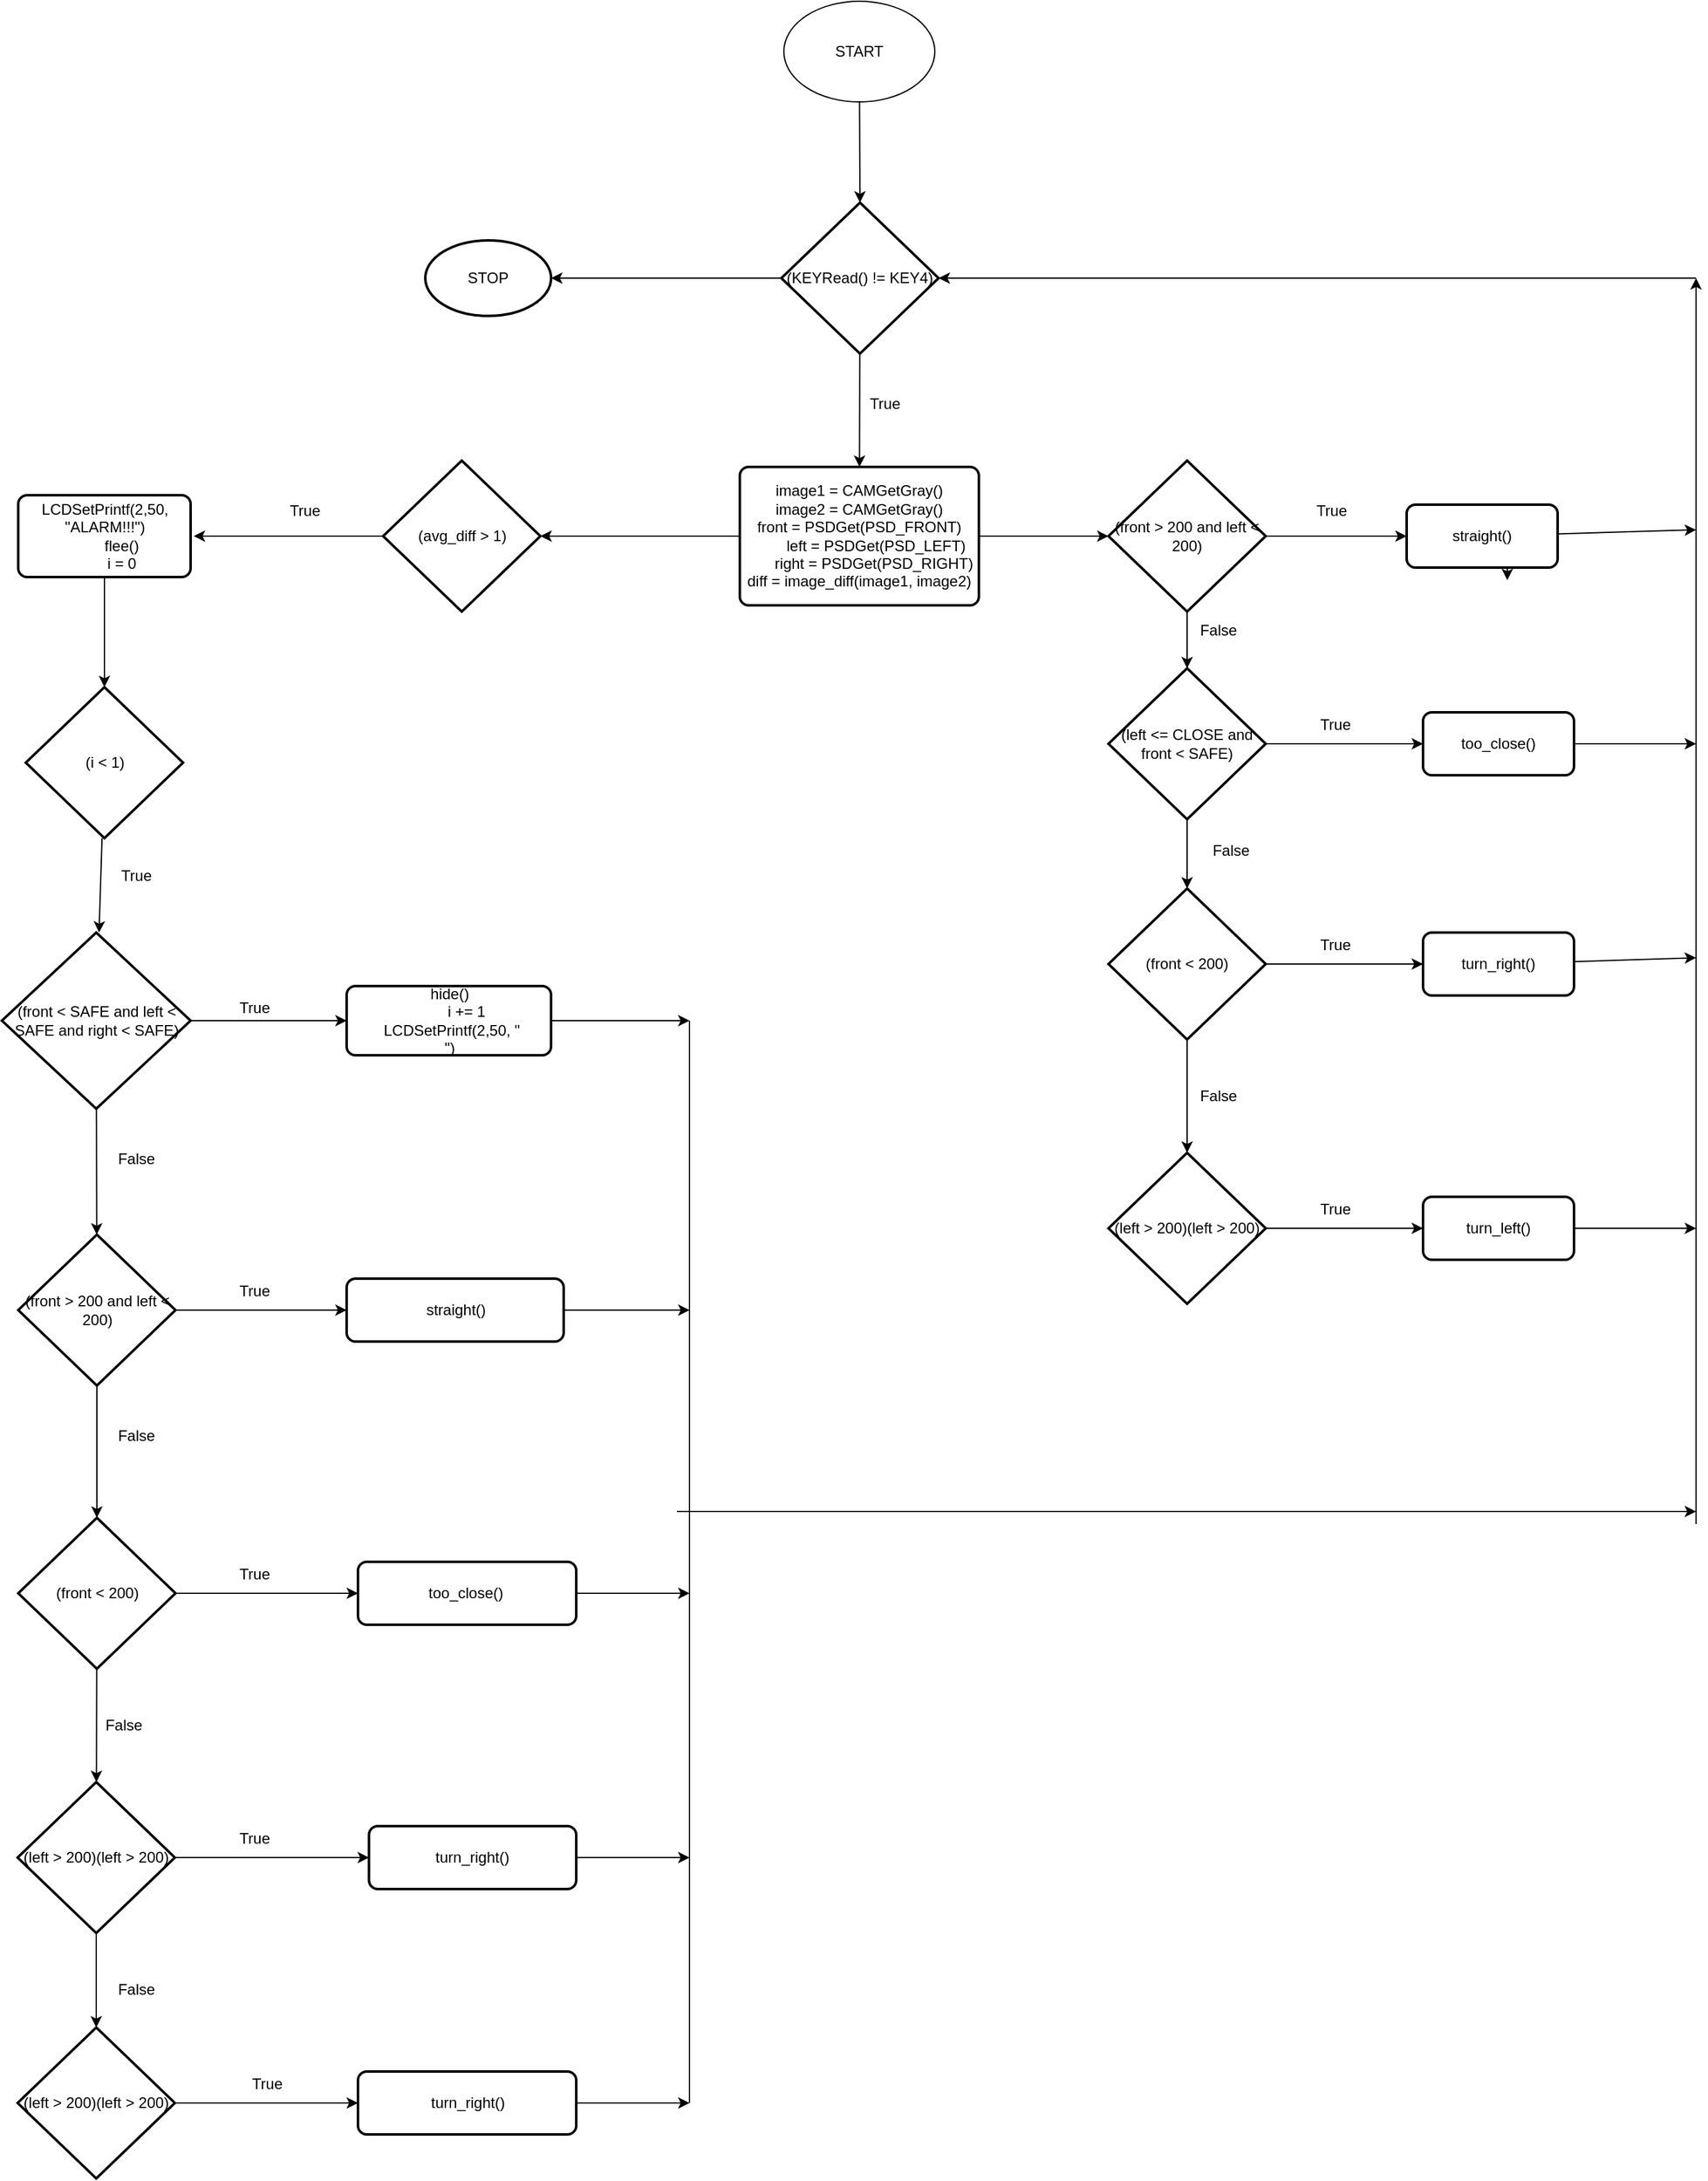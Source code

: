 <mxfile version="14.8.5" type="github">
  <diagram id="AphcirZf_QemjSdpuRP8" name="Page-1">
    <mxGraphModel dx="2035" dy="802" grid="1" gridSize="10" guides="1" tooltips="1" connect="1" arrows="1" fold="1" page="1" pageScale="1" pageWidth="850" pageHeight="1100" math="0" shadow="0">
      <root>
        <mxCell id="0" />
        <mxCell id="1" parent="0" />
        <mxCell id="vRhPXgoY7pmHpYk2gZzG-1" value="START" style="ellipse;whiteSpace=wrap;html=1;" vertex="1" parent="1">
          <mxGeometry x="675" y="40" width="120" height="80" as="geometry" />
        </mxCell>
        <mxCell id="vRhPXgoY7pmHpYk2gZzG-3" value="(KEYRead() != KEY4)" style="strokeWidth=2;html=1;shape=mxgraph.flowchart.decision;whiteSpace=wrap;" vertex="1" parent="1">
          <mxGeometry x="673" y="200" width="125" height="120" as="geometry" />
        </mxCell>
        <mxCell id="vRhPXgoY7pmHpYk2gZzG-4" value="image1 = CAMGetGray()&lt;br&gt;image2 = CAMGetGray()&lt;br&gt;&lt;div&gt;front = PSDGet(PSD_FRONT)&lt;/div&gt;&lt;div&gt;&amp;nbsp; &amp;nbsp; &amp;nbsp; &amp;nbsp; left = PSDGet(PSD_LEFT)&lt;/div&gt;&lt;div&gt;&amp;nbsp; &amp;nbsp; &amp;nbsp; &amp;nbsp; right = PSDGet(PSD_RIGHT)&lt;span&gt;&amp;nbsp; diff = image_diff(image1, image2)&lt;/span&gt;&lt;/div&gt;" style="rounded=1;whiteSpace=wrap;html=1;absoluteArcSize=1;arcSize=14;strokeWidth=2;" vertex="1" parent="1">
          <mxGeometry x="640" y="410" width="190" height="110" as="geometry" />
        </mxCell>
        <mxCell id="vRhPXgoY7pmHpYk2gZzG-5" value="(front &amp;gt; 200 and left &amp;lt; 200)" style="strokeWidth=2;html=1;shape=mxgraph.flowchart.decision;whiteSpace=wrap;" vertex="1" parent="1">
          <mxGeometry x="933" y="405" width="125" height="120" as="geometry" />
        </mxCell>
        <mxCell id="Ql76fKnsAN5M_UNCYhbk-2" style="edgeStyle=orthogonalEdgeStyle;rounded=0;orthogonalLoop=1;jettySize=auto;html=1;exitX=0.5;exitY=1;exitDx=0;exitDy=0;" edge="1" parent="1" source="vRhPXgoY7pmHpYk2gZzG-8">
          <mxGeometry relative="1" as="geometry">
            <mxPoint x="1250" y="500" as="targetPoint" />
          </mxGeometry>
        </mxCell>
        <mxCell id="vRhPXgoY7pmHpYk2gZzG-8" value="straight()" style="rounded=1;whiteSpace=wrap;html=1;absoluteArcSize=1;arcSize=14;strokeWidth=2;" vertex="1" parent="1">
          <mxGeometry x="1170" y="440" width="120" height="50" as="geometry" />
        </mxCell>
        <mxCell id="vRhPXgoY7pmHpYk2gZzG-9" value="(left &amp;lt;= CLOSE and front &amp;lt; SAFE)" style="strokeWidth=2;html=1;shape=mxgraph.flowchart.decision;whiteSpace=wrap;" vertex="1" parent="1">
          <mxGeometry x="933" y="570" width="125" height="120" as="geometry" />
        </mxCell>
        <mxCell id="vRhPXgoY7pmHpYk2gZzG-10" value="(front &amp;lt; 200)" style="strokeWidth=2;html=1;shape=mxgraph.flowchart.decision;whiteSpace=wrap;" vertex="1" parent="1">
          <mxGeometry x="933" y="745" width="125" height="120" as="geometry" />
        </mxCell>
        <mxCell id="vRhPXgoY7pmHpYk2gZzG-11" value="(left &amp;gt; 200)(left &amp;gt; 200)" style="strokeWidth=2;html=1;shape=mxgraph.flowchart.decision;whiteSpace=wrap;" vertex="1" parent="1">
          <mxGeometry x="933" y="955" width="125" height="120" as="geometry" />
        </mxCell>
        <mxCell id="vRhPXgoY7pmHpYk2gZzG-12" value="too_close()" style="rounded=1;whiteSpace=wrap;html=1;absoluteArcSize=1;arcSize=14;strokeWidth=2;" vertex="1" parent="1">
          <mxGeometry x="1183" y="605" width="120" height="50" as="geometry" />
        </mxCell>
        <mxCell id="vRhPXgoY7pmHpYk2gZzG-13" value="turn_right()" style="rounded=1;whiteSpace=wrap;html=1;absoluteArcSize=1;arcSize=14;strokeWidth=2;" vertex="1" parent="1">
          <mxGeometry x="1183" y="780" width="120" height="50" as="geometry" />
        </mxCell>
        <mxCell id="vRhPXgoY7pmHpYk2gZzG-14" value="turn_left()" style="rounded=1;whiteSpace=wrap;html=1;absoluteArcSize=1;arcSize=14;strokeWidth=2;" vertex="1" parent="1">
          <mxGeometry x="1183" y="990" width="120" height="50" as="geometry" />
        </mxCell>
        <mxCell id="vRhPXgoY7pmHpYk2gZzG-15" value="" style="endArrow=classic;html=1;entryX=0.5;entryY=0;entryDx=0;entryDy=0;entryPerimeter=0;" edge="1" parent="1" source="vRhPXgoY7pmHpYk2gZzG-1" target="vRhPXgoY7pmHpYk2gZzG-3">
          <mxGeometry width="50" height="50" relative="1" as="geometry">
            <mxPoint x="735" y="170" as="sourcePoint" />
            <mxPoint x="735" y="190.711" as="targetPoint" />
          </mxGeometry>
        </mxCell>
        <mxCell id="vRhPXgoY7pmHpYk2gZzG-17" value="" style="endArrow=classic;html=1;" edge="1" parent="1" source="vRhPXgoY7pmHpYk2gZzG-3" target="vRhPXgoY7pmHpYk2gZzG-4">
          <mxGeometry width="50" height="50" relative="1" as="geometry">
            <mxPoint x="735.5" y="370" as="sourcePoint" />
            <mxPoint x="735.5" y="390.711" as="targetPoint" />
          </mxGeometry>
        </mxCell>
        <mxCell id="vRhPXgoY7pmHpYk2gZzG-18" value="" style="endArrow=classic;html=1;exitX=1;exitY=0.5;exitDx=0;exitDy=0;" edge="1" parent="1" source="vRhPXgoY7pmHpYk2gZzG-4" target="vRhPXgoY7pmHpYk2gZzG-5">
          <mxGeometry width="50" height="50" relative="1" as="geometry">
            <mxPoint x="1004.329" y="310" as="sourcePoint" />
            <mxPoint x="1190" y="270" as="targetPoint" />
          </mxGeometry>
        </mxCell>
        <mxCell id="vRhPXgoY7pmHpYk2gZzG-20" value="" style="endArrow=classic;html=1;entryX=0;entryY=0.5;entryDx=0;entryDy=0;" edge="1" parent="1" source="vRhPXgoY7pmHpYk2gZzG-5" target="vRhPXgoY7pmHpYk2gZzG-8">
          <mxGeometry width="50" height="50" relative="1" as="geometry">
            <mxPoint x="1058" y="495" as="sourcePoint" />
            <mxPoint x="1183" y="448" as="targetPoint" />
          </mxGeometry>
        </mxCell>
        <mxCell id="vRhPXgoY7pmHpYk2gZzG-21" value="" style="endArrow=classic;html=1;" edge="1" parent="1" source="vRhPXgoY7pmHpYk2gZzG-9">
          <mxGeometry width="50" height="50" relative="1" as="geometry">
            <mxPoint x="1070.5" y="680" as="sourcePoint" />
            <mxPoint x="1183" y="630" as="targetPoint" />
          </mxGeometry>
        </mxCell>
        <mxCell id="vRhPXgoY7pmHpYk2gZzG-22" value="" style="endArrow=classic;html=1;" edge="1" parent="1" source="vRhPXgoY7pmHpYk2gZzG-5" target="vRhPXgoY7pmHpYk2gZzG-9">
          <mxGeometry width="50" height="50" relative="1" as="geometry">
            <mxPoint x="995.5" y="555" as="sourcePoint" />
            <mxPoint x="995.5" y="575.711" as="targetPoint" />
          </mxGeometry>
        </mxCell>
        <mxCell id="vRhPXgoY7pmHpYk2gZzG-24" value="" style="endArrow=classic;html=1;" edge="1" parent="1" source="vRhPXgoY7pmHpYk2gZzG-9" target="vRhPXgoY7pmHpYk2gZzG-10">
          <mxGeometry width="50" height="50" relative="1" as="geometry">
            <mxPoint x="993" y="750" as="sourcePoint" />
            <mxPoint x="1043" y="700" as="targetPoint" />
          </mxGeometry>
        </mxCell>
        <mxCell id="vRhPXgoY7pmHpYk2gZzG-25" value="" style="endArrow=classic;html=1;" edge="1" parent="1" source="vRhPXgoY7pmHpYk2gZzG-10" target="vRhPXgoY7pmHpYk2gZzG-13">
          <mxGeometry width="50" height="50" relative="1" as="geometry">
            <mxPoint x="1058" y="855" as="sourcePoint" />
            <mxPoint x="1128.711" y="805" as="targetPoint" />
          </mxGeometry>
        </mxCell>
        <mxCell id="vRhPXgoY7pmHpYk2gZzG-26" value="" style="endArrow=classic;html=1;" edge="1" parent="1" source="vRhPXgoY7pmHpYk2gZzG-10" target="vRhPXgoY7pmHpYk2gZzG-11">
          <mxGeometry width="50" height="50" relative="1" as="geometry">
            <mxPoint x="993" y="940" as="sourcePoint" />
            <mxPoint x="1043" y="890" as="targetPoint" />
          </mxGeometry>
        </mxCell>
        <mxCell id="vRhPXgoY7pmHpYk2gZzG-27" value="" style="endArrow=classic;html=1;entryX=0;entryY=0.5;entryDx=0;entryDy=0;" edge="1" parent="1" source="vRhPXgoY7pmHpYk2gZzG-11" target="vRhPXgoY7pmHpYk2gZzG-14">
          <mxGeometry width="50" height="50" relative="1" as="geometry">
            <mxPoint x="1103" y="1010" as="sourcePoint" />
            <mxPoint x="1153" y="960" as="targetPoint" />
          </mxGeometry>
        </mxCell>
        <mxCell id="vRhPXgoY7pmHpYk2gZzG-28" value="" style="endArrow=classic;html=1;" edge="1" parent="1" source="vRhPXgoY7pmHpYk2gZzG-14">
          <mxGeometry width="50" height="50" relative="1" as="geometry">
            <mxPoint x="1303" y="1065" as="sourcePoint" />
            <mxPoint x="1400" y="1015" as="targetPoint" />
          </mxGeometry>
        </mxCell>
        <mxCell id="vRhPXgoY7pmHpYk2gZzG-29" value="" style="endArrow=classic;html=1;" edge="1" parent="1" source="vRhPXgoY7pmHpYk2gZzG-13">
          <mxGeometry width="50" height="50" relative="1" as="geometry">
            <mxPoint x="1303" y="855" as="sourcePoint" />
            <mxPoint x="1400" y="800" as="targetPoint" />
          </mxGeometry>
        </mxCell>
        <mxCell id="vRhPXgoY7pmHpYk2gZzG-30" value="" style="endArrow=classic;html=1;" edge="1" parent="1" source="vRhPXgoY7pmHpYk2gZzG-12">
          <mxGeometry width="50" height="50" relative="1" as="geometry">
            <mxPoint x="1303" y="680" as="sourcePoint" />
            <mxPoint x="1400" y="630" as="targetPoint" />
          </mxGeometry>
        </mxCell>
        <mxCell id="vRhPXgoY7pmHpYk2gZzG-31" value="" style="endArrow=classic;html=1;" edge="1" parent="1" source="vRhPXgoY7pmHpYk2gZzG-8">
          <mxGeometry width="50" height="50" relative="1" as="geometry">
            <mxPoint x="1303" y="510" as="sourcePoint" />
            <mxPoint x="1400" y="460" as="targetPoint" />
          </mxGeometry>
        </mxCell>
        <mxCell id="vRhPXgoY7pmHpYk2gZzG-32" value="" style="endArrow=classic;html=1;" edge="1" parent="1">
          <mxGeometry width="50" height="50" relative="1" as="geometry">
            <mxPoint x="1400" y="1250" as="sourcePoint" />
            <mxPoint x="1400" y="260" as="targetPoint" />
          </mxGeometry>
        </mxCell>
        <mxCell id="vRhPXgoY7pmHpYk2gZzG-33" value="" style="endArrow=classic;html=1;entryX=1;entryY=0.5;entryDx=0;entryDy=0;entryPerimeter=0;" edge="1" parent="1" target="vRhPXgoY7pmHpYk2gZzG-3">
          <mxGeometry width="50" height="50" relative="1" as="geometry">
            <mxPoint x="1400" y="260" as="sourcePoint" />
            <mxPoint x="1060" y="200" as="targetPoint" />
          </mxGeometry>
        </mxCell>
        <mxCell id="vRhPXgoY7pmHpYk2gZzG-34" value="" style="endArrow=classic;html=1;" edge="1" parent="1" source="vRhPXgoY7pmHpYk2gZzG-3" target="vRhPXgoY7pmHpYk2gZzG-35">
          <mxGeometry width="50" height="50" relative="1" as="geometry">
            <mxPoint x="600" y="280" as="sourcePoint" />
            <mxPoint x="500" y="260" as="targetPoint" />
          </mxGeometry>
        </mxCell>
        <mxCell id="vRhPXgoY7pmHpYk2gZzG-35" value="STOP" style="strokeWidth=2;html=1;shape=mxgraph.flowchart.start_1;whiteSpace=wrap;" vertex="1" parent="1">
          <mxGeometry x="390" y="230" width="100" height="60" as="geometry" />
        </mxCell>
        <mxCell id="vRhPXgoY7pmHpYk2gZzG-36" value="True" style="text;html=1;align=center;verticalAlign=middle;resizable=0;points=[];autosize=1;strokeColor=none;" vertex="1" parent="1">
          <mxGeometry x="735" y="350" width="40" height="20" as="geometry" />
        </mxCell>
        <mxCell id="vRhPXgoY7pmHpYk2gZzG-37" value="True" style="text;html=1;align=center;verticalAlign=middle;resizable=0;points=[];autosize=1;strokeColor=none;" vertex="1" parent="1">
          <mxGeometry x="1090" y="435" width="40" height="20" as="geometry" />
        </mxCell>
        <mxCell id="vRhPXgoY7pmHpYk2gZzG-38" value="True" style="text;html=1;align=center;verticalAlign=middle;resizable=0;points=[];autosize=1;strokeColor=none;" vertex="1" parent="1">
          <mxGeometry x="1093" y="605" width="40" height="20" as="geometry" />
        </mxCell>
        <mxCell id="vRhPXgoY7pmHpYk2gZzG-39" value="True" style="text;html=1;align=center;verticalAlign=middle;resizable=0;points=[];autosize=1;strokeColor=none;" vertex="1" parent="1">
          <mxGeometry x="1093" y="780" width="40" height="20" as="geometry" />
        </mxCell>
        <mxCell id="vRhPXgoY7pmHpYk2gZzG-40" value="True" style="text;html=1;align=center;verticalAlign=middle;resizable=0;points=[];autosize=1;strokeColor=none;" vertex="1" parent="1">
          <mxGeometry x="1093" y="990" width="40" height="20" as="geometry" />
        </mxCell>
        <mxCell id="vRhPXgoY7pmHpYk2gZzG-42" value="(avg_diff &amp;gt; 1)" style="strokeWidth=2;html=1;shape=mxgraph.flowchart.decision;whiteSpace=wrap;" vertex="1" parent="1">
          <mxGeometry x="356.5" y="405" width="125" height="120" as="geometry" />
        </mxCell>
        <mxCell id="vRhPXgoY7pmHpYk2gZzG-43" value="&lt;div&gt;LCDSetPrintf(2,50, &quot;ALARM!!!&quot;)&lt;/div&gt;&lt;div&gt;&amp;nbsp; &amp;nbsp; &amp;nbsp; &amp;nbsp; &lt;span&gt;	&lt;/span&gt;flee()&lt;/div&gt;&lt;div&gt;&amp;nbsp; &amp;nbsp; &amp;nbsp; &amp;nbsp; &lt;span&gt;	&lt;/span&gt;i = 0&lt;/div&gt;" style="rounded=1;whiteSpace=wrap;html=1;absoluteArcSize=1;arcSize=14;strokeWidth=2;" vertex="1" parent="1">
          <mxGeometry x="66.5" y="432.5" width="137" height="65" as="geometry" />
        </mxCell>
        <mxCell id="vRhPXgoY7pmHpYk2gZzG-44" value="(i &amp;lt; 1)" style="strokeWidth=2;html=1;shape=mxgraph.flowchart.decision;whiteSpace=wrap;" vertex="1" parent="1">
          <mxGeometry x="72.5" y="585" width="125" height="120" as="geometry" />
        </mxCell>
        <mxCell id="vRhPXgoY7pmHpYk2gZzG-45" value="(front &amp;lt; SAFE and left &amp;lt; SAFE and right &amp;lt; SAFE)" style="strokeWidth=2;html=1;shape=mxgraph.flowchart.decision;whiteSpace=wrap;" vertex="1" parent="1">
          <mxGeometry x="53.5" y="780" width="150" height="140" as="geometry" />
        </mxCell>
        <mxCell id="vRhPXgoY7pmHpYk2gZzG-46" value="&lt;div&gt;hide()&lt;/div&gt;&lt;div&gt;&amp;nbsp; &amp;nbsp; &amp;nbsp; &amp;nbsp; &lt;span&gt;			&lt;/span&gt;i += 1&lt;/div&gt;&lt;div&gt;&amp;nbsp; &amp;nbsp; &amp;nbsp; &amp;nbsp; &lt;span&gt;			&lt;/span&gt;LCDSetPrintf(2,50, &quot;&amp;nbsp; &amp;nbsp; &amp;nbsp; &amp;nbsp; &quot;)&lt;/div&gt;" style="rounded=1;whiteSpace=wrap;html=1;absoluteArcSize=1;arcSize=14;strokeWidth=2;" vertex="1" parent="1">
          <mxGeometry x="327.5" y="822.5" width="162.5" height="55" as="geometry" />
        </mxCell>
        <mxCell id="vRhPXgoY7pmHpYk2gZzG-47" value="(front &amp;gt; 200 and left &amp;lt; 200)" style="strokeWidth=2;html=1;shape=mxgraph.flowchart.decision;whiteSpace=wrap;" vertex="1" parent="1">
          <mxGeometry x="66.5" y="1020" width="125" height="120" as="geometry" />
        </mxCell>
        <mxCell id="vRhPXgoY7pmHpYk2gZzG-48" value="(front &amp;lt; 200)" style="strokeWidth=2;html=1;shape=mxgraph.flowchart.decision;whiteSpace=wrap;" vertex="1" parent="1">
          <mxGeometry x="66.5" y="1245" width="125" height="120" as="geometry" />
        </mxCell>
        <mxCell id="vRhPXgoY7pmHpYk2gZzG-49" value="(left &amp;gt; 200)(left &amp;gt; 200)" style="strokeWidth=2;html=1;shape=mxgraph.flowchart.decision;whiteSpace=wrap;" vertex="1" parent="1">
          <mxGeometry x="66" y="1455" width="125" height="120" as="geometry" />
        </mxCell>
        <mxCell id="vRhPXgoY7pmHpYk2gZzG-50" value="straight()" style="rounded=1;whiteSpace=wrap;html=1;absoluteArcSize=1;arcSize=14;strokeWidth=2;" vertex="1" parent="1">
          <mxGeometry x="327.5" y="1055" width="172.5" height="50" as="geometry" />
        </mxCell>
        <mxCell id="vRhPXgoY7pmHpYk2gZzG-51" value="too_close()&amp;nbsp;" style="rounded=1;whiteSpace=wrap;html=1;absoluteArcSize=1;arcSize=14;strokeWidth=2;" vertex="1" parent="1">
          <mxGeometry x="336.5" y="1280" width="173.5" height="50" as="geometry" />
        </mxCell>
        <mxCell id="vRhPXgoY7pmHpYk2gZzG-52" value="turn_right()" style="rounded=1;whiteSpace=wrap;html=1;absoluteArcSize=1;arcSize=14;strokeWidth=2;" vertex="1" parent="1">
          <mxGeometry x="345.25" y="1490" width="164.75" height="50" as="geometry" />
        </mxCell>
        <mxCell id="vRhPXgoY7pmHpYk2gZzG-53" value="" style="endArrow=classic;html=1;entryX=0;entryY=0.5;entryDx=0;entryDy=0;" edge="1" parent="1" source="vRhPXgoY7pmHpYk2gZzG-45" target="vRhPXgoY7pmHpYk2gZzG-46">
          <mxGeometry width="50" height="50" relative="1" as="geometry">
            <mxPoint x="199" y="960" as="sourcePoint" />
            <mxPoint x="324" y="913" as="targetPoint" />
          </mxGeometry>
        </mxCell>
        <mxCell id="vRhPXgoY7pmHpYk2gZzG-55" value="" style="endArrow=classic;html=1;" edge="1" parent="1" source="vRhPXgoY7pmHpYk2gZzG-45" target="vRhPXgoY7pmHpYk2gZzG-47">
          <mxGeometry width="50" height="50" relative="1" as="geometry">
            <mxPoint x="136.5" y="1020" as="sourcePoint" />
            <mxPoint x="136.5" y="1040.711" as="targetPoint" />
          </mxGeometry>
        </mxCell>
        <mxCell id="vRhPXgoY7pmHpYk2gZzG-56" value="" style="endArrow=classic;html=1;" edge="1" parent="1" source="vRhPXgoY7pmHpYk2gZzG-47" target="vRhPXgoY7pmHpYk2gZzG-48">
          <mxGeometry width="50" height="50" relative="1" as="geometry">
            <mxPoint x="134" y="1215" as="sourcePoint" />
            <mxPoint x="184" y="1165" as="targetPoint" />
          </mxGeometry>
        </mxCell>
        <mxCell id="vRhPXgoY7pmHpYk2gZzG-57" value="" style="endArrow=classic;html=1;" edge="1" parent="1" source="vRhPXgoY7pmHpYk2gZzG-48" target="vRhPXgoY7pmHpYk2gZzG-51">
          <mxGeometry width="50" height="50" relative="1" as="geometry">
            <mxPoint x="199" y="1320" as="sourcePoint" />
            <mxPoint x="269.711" y="1270" as="targetPoint" />
          </mxGeometry>
        </mxCell>
        <mxCell id="vRhPXgoY7pmHpYk2gZzG-58" value="" style="endArrow=classic;html=1;" edge="1" parent="1" source="vRhPXgoY7pmHpYk2gZzG-48" target="vRhPXgoY7pmHpYk2gZzG-49">
          <mxGeometry width="50" height="50" relative="1" as="geometry">
            <mxPoint x="134" y="1405" as="sourcePoint" />
            <mxPoint x="184" y="1355" as="targetPoint" />
          </mxGeometry>
        </mxCell>
        <mxCell id="vRhPXgoY7pmHpYk2gZzG-59" value="" style="endArrow=classic;html=1;entryX=0;entryY=0.5;entryDx=0;entryDy=0;" edge="1" parent="1" source="vRhPXgoY7pmHpYk2gZzG-49" target="vRhPXgoY7pmHpYk2gZzG-52">
          <mxGeometry width="50" height="50" relative="1" as="geometry">
            <mxPoint x="244" y="1475" as="sourcePoint" />
            <mxPoint x="294" y="1425" as="targetPoint" />
          </mxGeometry>
        </mxCell>
        <mxCell id="vRhPXgoY7pmHpYk2gZzG-60" value="" style="endArrow=classic;html=1;" edge="1" parent="1" source="vRhPXgoY7pmHpYk2gZzG-52">
          <mxGeometry width="50" height="50" relative="1" as="geometry">
            <mxPoint x="444" y="1530" as="sourcePoint" />
            <mxPoint x="600" y="1515" as="targetPoint" />
          </mxGeometry>
        </mxCell>
        <mxCell id="vRhPXgoY7pmHpYk2gZzG-63" value="" style="endArrow=classic;html=1;" edge="1" parent="1" source="vRhPXgoY7pmHpYk2gZzG-46">
          <mxGeometry width="50" height="50" relative="1" as="geometry">
            <mxPoint x="444" y="975" as="sourcePoint" />
            <mxPoint x="600" y="850" as="targetPoint" />
          </mxGeometry>
        </mxCell>
        <mxCell id="vRhPXgoY7pmHpYk2gZzG-64" value="True" style="text;html=1;align=center;verticalAlign=middle;resizable=0;points=[];autosize=1;strokeColor=none;" vertex="1" parent="1">
          <mxGeometry x="234" y="830" width="40" height="20" as="geometry" />
        </mxCell>
        <mxCell id="vRhPXgoY7pmHpYk2gZzG-65" value="True" style="text;html=1;align=center;verticalAlign=middle;resizable=0;points=[];autosize=1;strokeColor=none;" vertex="1" parent="1">
          <mxGeometry x="234" y="1055" width="40" height="20" as="geometry" />
        </mxCell>
        <mxCell id="vRhPXgoY7pmHpYk2gZzG-66" value="True" style="text;html=1;align=center;verticalAlign=middle;resizable=0;points=[];autosize=1;strokeColor=none;" vertex="1" parent="1">
          <mxGeometry x="234" y="1280" width="40" height="20" as="geometry" />
        </mxCell>
        <mxCell id="vRhPXgoY7pmHpYk2gZzG-67" value="True" style="text;html=1;align=center;verticalAlign=middle;resizable=0;points=[];autosize=1;strokeColor=none;" vertex="1" parent="1">
          <mxGeometry x="234" y="1490" width="40" height="20" as="geometry" />
        </mxCell>
        <mxCell id="vRhPXgoY7pmHpYk2gZzG-68" value="(left &amp;gt; 200)(left &amp;gt; 200)" style="strokeWidth=2;html=1;shape=mxgraph.flowchart.decision;whiteSpace=wrap;" vertex="1" parent="1">
          <mxGeometry x="66" y="1650" width="125" height="120" as="geometry" />
        </mxCell>
        <mxCell id="vRhPXgoY7pmHpYk2gZzG-69" value="turn_right()" style="rounded=1;whiteSpace=wrap;html=1;absoluteArcSize=1;arcSize=14;strokeWidth=2;" vertex="1" parent="1">
          <mxGeometry x="336.5" y="1685" width="173.5" height="50" as="geometry" />
        </mxCell>
        <mxCell id="Ql76fKnsAN5M_UNCYhbk-3" value="" style="endArrow=classic;html=1;" edge="1" parent="1" source="vRhPXgoY7pmHpYk2gZzG-4" target="vRhPXgoY7pmHpYk2gZzG-42">
          <mxGeometry width="50" height="50" relative="1" as="geometry">
            <mxPoint x="640" y="450" as="sourcePoint" />
            <mxPoint x="421" y="415" as="targetPoint" />
          </mxGeometry>
        </mxCell>
        <mxCell id="Ql76fKnsAN5M_UNCYhbk-5" value="" style="endArrow=classic;html=1;" edge="1" parent="1" source="vRhPXgoY7pmHpYk2gZzG-42">
          <mxGeometry width="50" height="50" relative="1" as="geometry">
            <mxPoint x="285.789" y="515" as="sourcePoint" />
            <mxPoint x="206" y="465" as="targetPoint" />
          </mxGeometry>
        </mxCell>
        <mxCell id="Ql76fKnsAN5M_UNCYhbk-6" value="" style="endArrow=classic;html=1;" edge="1" parent="1" source="vRhPXgoY7pmHpYk2gZzG-43" target="vRhPXgoY7pmHpYk2gZzG-44">
          <mxGeometry width="50" height="50" relative="1" as="geometry">
            <mxPoint x="135" y="547.5" as="sourcePoint" />
            <mxPoint x="135" y="568.211" as="targetPoint" />
          </mxGeometry>
        </mxCell>
        <mxCell id="Ql76fKnsAN5M_UNCYhbk-7" value="" style="endArrow=classic;html=1;" edge="1" parent="1" source="vRhPXgoY7pmHpYk2gZzG-44" target="vRhPXgoY7pmHpYk2gZzG-45">
          <mxGeometry width="50" height="50" relative="1" as="geometry">
            <mxPoint x="135" y="755" as="sourcePoint" />
            <mxPoint x="135" y="775.711" as="targetPoint" />
          </mxGeometry>
        </mxCell>
        <mxCell id="Ql76fKnsAN5M_UNCYhbk-9" value="" style="endArrow=classic;html=1;" edge="1" parent="1" source="vRhPXgoY7pmHpYk2gZzG-47" target="vRhPXgoY7pmHpYk2gZzG-50">
          <mxGeometry width="50" height="50" relative="1" as="geometry">
            <mxPoint x="191.5" y="1130" as="sourcePoint" />
            <mxPoint x="400" y="1080" as="targetPoint" />
          </mxGeometry>
        </mxCell>
        <mxCell id="Ql76fKnsAN5M_UNCYhbk-10" value="" style="endArrow=classic;html=1;" edge="1" parent="1" source="vRhPXgoY7pmHpYk2gZzG-50">
          <mxGeometry width="50" height="50" relative="1" as="geometry">
            <mxPoint x="500" y="1115" as="sourcePoint" />
            <mxPoint x="600" y="1080" as="targetPoint" />
          </mxGeometry>
        </mxCell>
        <mxCell id="Ql76fKnsAN5M_UNCYhbk-12" value="" style="endArrow=classic;html=1;" edge="1" parent="1" source="vRhPXgoY7pmHpYk2gZzG-49" target="vRhPXgoY7pmHpYk2gZzG-68">
          <mxGeometry width="50" height="50" relative="1" as="geometry">
            <mxPoint x="128.5" y="1625" as="sourcePoint" />
            <mxPoint x="128.5" y="1645.711" as="targetPoint" />
          </mxGeometry>
        </mxCell>
        <mxCell id="Ql76fKnsAN5M_UNCYhbk-14" value="" style="endArrow=classic;html=1;" edge="1" parent="1" source="vRhPXgoY7pmHpYk2gZzG-68" target="vRhPXgoY7pmHpYk2gZzG-69">
          <mxGeometry width="50" height="50" relative="1" as="geometry">
            <mxPoint x="191" y="1760" as="sourcePoint" />
            <mxPoint x="261.711" y="1710" as="targetPoint" />
          </mxGeometry>
        </mxCell>
        <mxCell id="Ql76fKnsAN5M_UNCYhbk-15" value="" style="endArrow=classic;html=1;" edge="1" parent="1" source="vRhPXgoY7pmHpYk2gZzG-69">
          <mxGeometry width="50" height="50" relative="1" as="geometry">
            <mxPoint x="510" y="1760" as="sourcePoint" />
            <mxPoint x="600" y="1710" as="targetPoint" />
          </mxGeometry>
        </mxCell>
        <mxCell id="Ql76fKnsAN5M_UNCYhbk-16" value="" style="endArrow=none;html=1;" edge="1" parent="1">
          <mxGeometry width="50" height="50" relative="1" as="geometry">
            <mxPoint x="600" y="1710" as="sourcePoint" />
            <mxPoint x="600" y="850" as="targetPoint" />
          </mxGeometry>
        </mxCell>
        <mxCell id="Ql76fKnsAN5M_UNCYhbk-17" value="" style="endArrow=classic;html=1;" edge="1" parent="1" source="vRhPXgoY7pmHpYk2gZzG-51">
          <mxGeometry width="50" height="50" relative="1" as="geometry">
            <mxPoint x="510" y="1355" as="sourcePoint" />
            <mxPoint x="600" y="1305" as="targetPoint" />
          </mxGeometry>
        </mxCell>
        <mxCell id="Ql76fKnsAN5M_UNCYhbk-18" value="" style="endArrow=classic;html=1;" edge="1" parent="1">
          <mxGeometry width="50" height="50" relative="1" as="geometry">
            <mxPoint x="590" y="1240" as="sourcePoint" />
            <mxPoint x="1400" y="1240" as="targetPoint" />
          </mxGeometry>
        </mxCell>
        <mxCell id="Ql76fKnsAN5M_UNCYhbk-19" value="True" style="text;html=1;align=center;verticalAlign=middle;resizable=0;points=[];autosize=1;strokeColor=none;" vertex="1" parent="1">
          <mxGeometry x="140" y="725" width="40" height="20" as="geometry" />
        </mxCell>
        <mxCell id="Ql76fKnsAN5M_UNCYhbk-20" value="True" style="text;html=1;align=center;verticalAlign=middle;resizable=0;points=[];autosize=1;strokeColor=none;" vertex="1" parent="1">
          <mxGeometry x="274" y="435" width="40" height="20" as="geometry" />
        </mxCell>
        <mxCell id="Ql76fKnsAN5M_UNCYhbk-21" value="False" style="text;html=1;align=center;verticalAlign=middle;resizable=0;points=[];autosize=1;strokeColor=none;" vertex="1" parent="1">
          <mxGeometry x="140" y="950" width="40" height="20" as="geometry" />
        </mxCell>
        <mxCell id="Ql76fKnsAN5M_UNCYhbk-22" value="False" style="text;html=1;align=center;verticalAlign=middle;resizable=0;points=[];autosize=1;strokeColor=none;" vertex="1" parent="1">
          <mxGeometry x="140" y="1170" width="40" height="20" as="geometry" />
        </mxCell>
        <mxCell id="Ql76fKnsAN5M_UNCYhbk-23" value="False" style="text;html=1;align=center;verticalAlign=middle;resizable=0;points=[];autosize=1;strokeColor=none;" vertex="1" parent="1">
          <mxGeometry x="130" y="1400" width="40" height="20" as="geometry" />
        </mxCell>
        <mxCell id="Ql76fKnsAN5M_UNCYhbk-24" value="False" style="text;html=1;align=center;verticalAlign=middle;resizable=0;points=[];autosize=1;strokeColor=none;" vertex="1" parent="1">
          <mxGeometry x="140" y="1610" width="40" height="20" as="geometry" />
        </mxCell>
        <mxCell id="Ql76fKnsAN5M_UNCYhbk-25" value="False" style="text;html=1;align=center;verticalAlign=middle;resizable=0;points=[];autosize=1;strokeColor=none;" vertex="1" parent="1">
          <mxGeometry x="1000" y="530" width="40" height="20" as="geometry" />
        </mxCell>
        <mxCell id="Ql76fKnsAN5M_UNCYhbk-26" value="False" style="text;html=1;align=center;verticalAlign=middle;resizable=0;points=[];autosize=1;strokeColor=none;" vertex="1" parent="1">
          <mxGeometry x="1010" y="705" width="40" height="20" as="geometry" />
        </mxCell>
        <mxCell id="Ql76fKnsAN5M_UNCYhbk-27" value="False" style="text;html=1;align=center;verticalAlign=middle;resizable=0;points=[];autosize=1;strokeColor=none;" vertex="1" parent="1">
          <mxGeometry x="1000" y="900" width="40" height="20" as="geometry" />
        </mxCell>
        <mxCell id="Ql76fKnsAN5M_UNCYhbk-28" value="True" style="text;html=1;align=center;verticalAlign=middle;resizable=0;points=[];autosize=1;strokeColor=none;" vertex="1" parent="1">
          <mxGeometry x="244" y="1685" width="40" height="20" as="geometry" />
        </mxCell>
      </root>
    </mxGraphModel>
  </diagram>
</mxfile>
